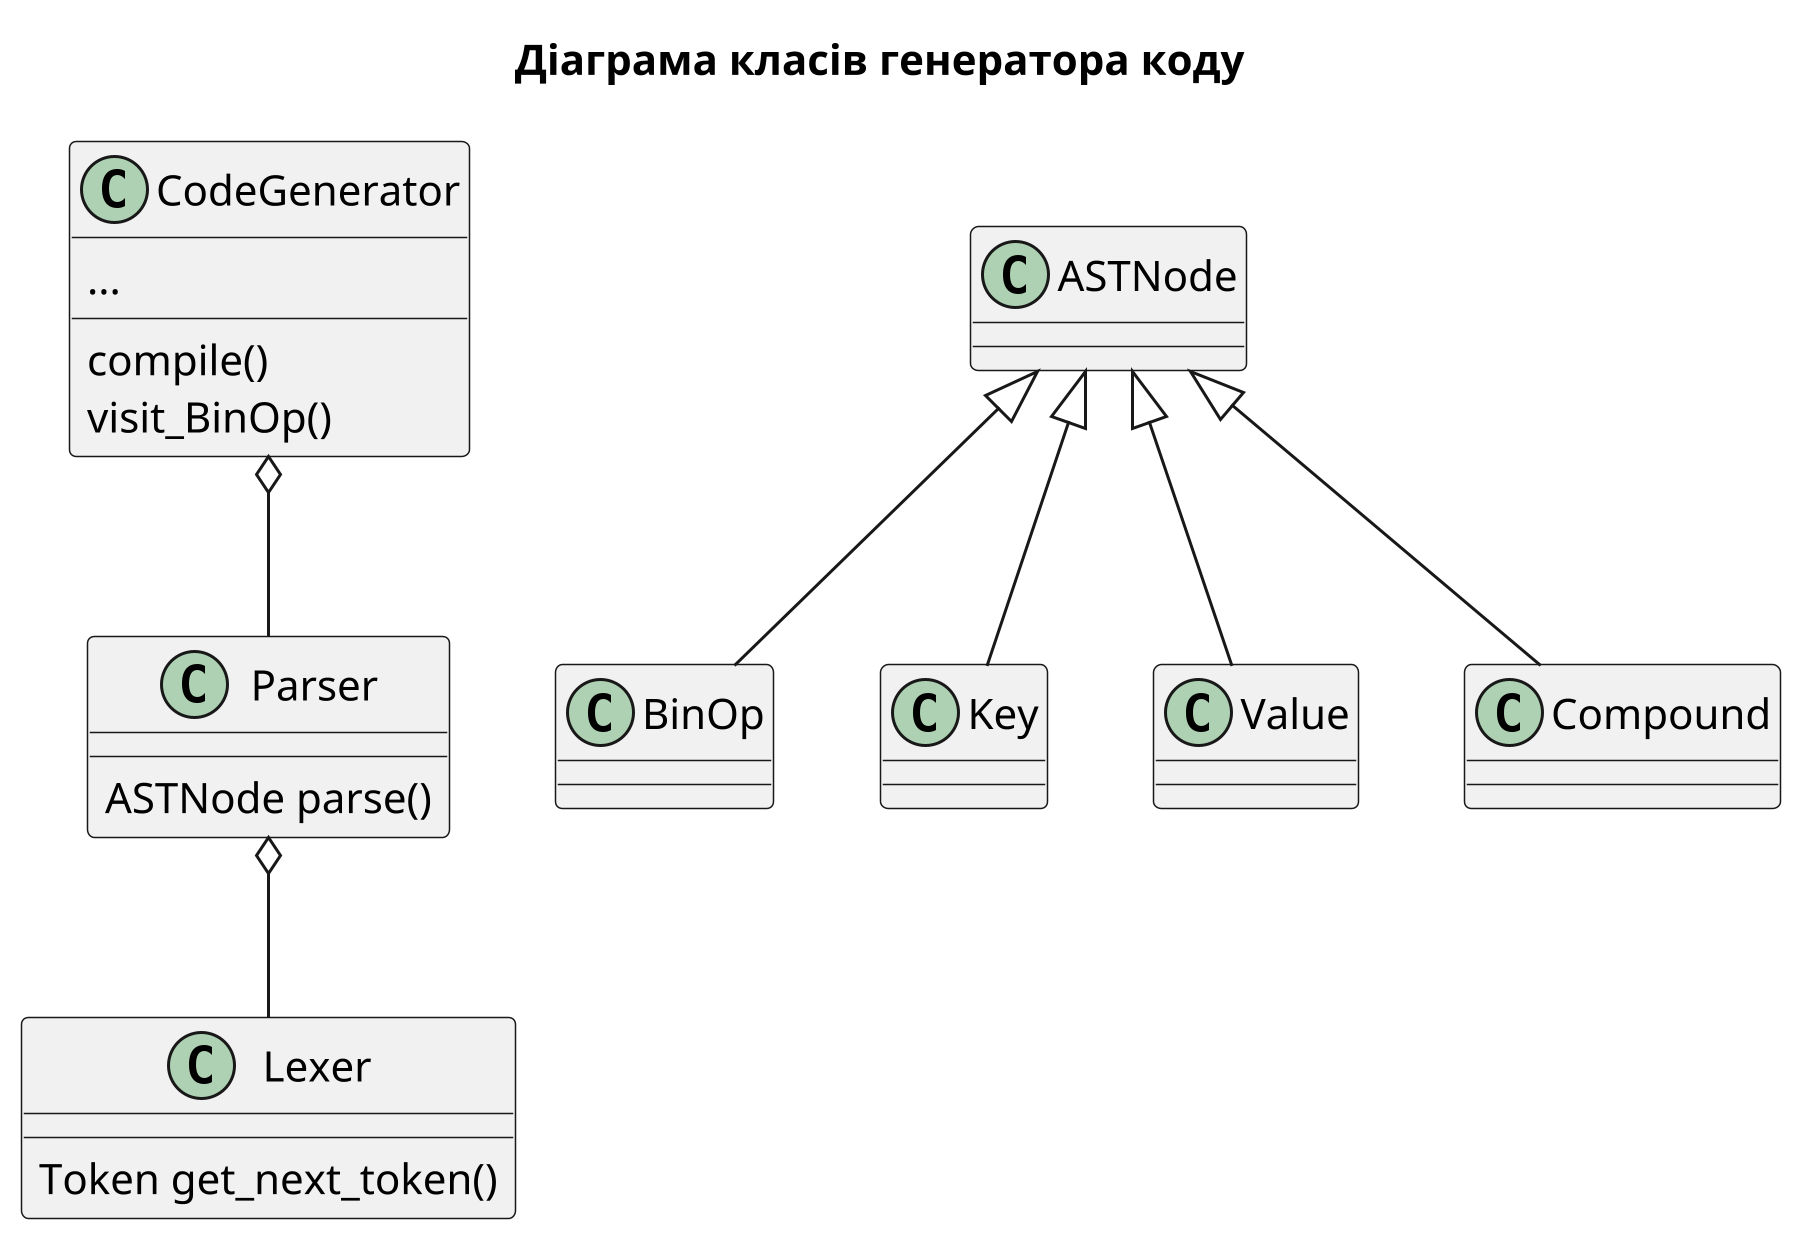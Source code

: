 @startuml Usecases
scale 3
title Діаграма класів генератора коду


class Lexer {
    Token get_next_token()
}

class Parser {
    ASTNode parse()
}

class CodeGenerator {
    compile()
    visit_BinOp()
    ...
}

Parser o-- Lexer
CodeGenerator o-- Parser
class BinOp extends ASTNode
class Key extends ASTNode
class Value extends ASTNode
class Compound extends ASTNode

@enduml
